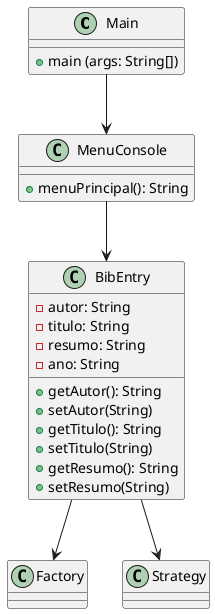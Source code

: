 @startuml BibSync

class Main {
    + main (args: String[])
}

class BibEntry {
    - autor: String
    - titulo: String
    - resumo: String
    - ano: String
    + getAutor(): String
    + setAutor(String)
    + getTitulo(): String
    + setTitulo(String)
    + getResumo(): String
    + setResumo(String)
}

class MenuConsole {
    + menuPrincipal(): String
}

class Factory {}

class Strategy {}

Main --> MenuConsole
MenuConsole --> BibEntry
BibEntry --> Factory
BibEntry --> Strategy

@enduml